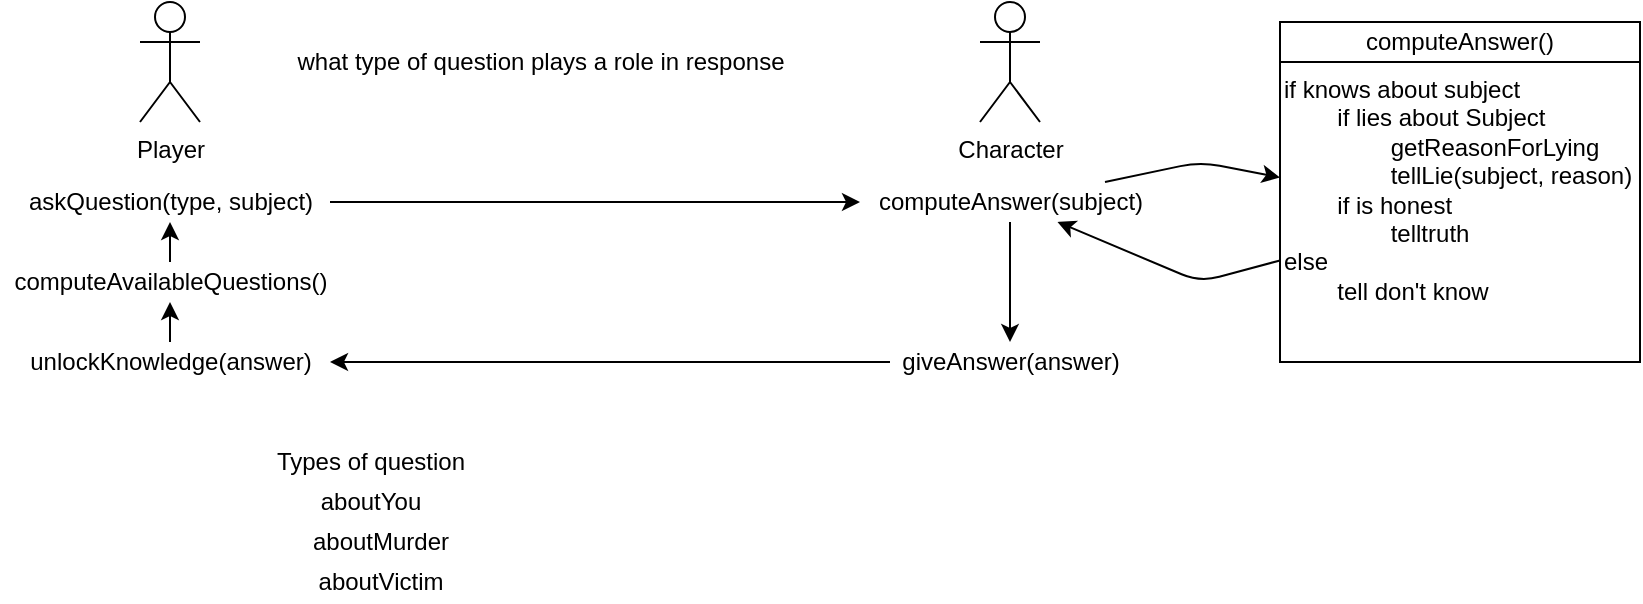 <mxfile>
    <diagram id="CvN3k7Vgaot8AEC8QWJS" name="Page-1">
        <mxGraphModel dx="563" dy="552" grid="1" gridSize="10" guides="1" tooltips="1" connect="1" arrows="1" fold="1" page="1" pageScale="1" pageWidth="850" pageHeight="1100" math="0" shadow="0">
            <root>
                <mxCell id="0"/>
                <mxCell id="1" parent="0"/>
                <mxCell id="19" value="Player" style="shape=umlActor;verticalLabelPosition=bottom;verticalAlign=top;html=1;outlineConnect=0;" vertex="1" parent="1">
                    <mxGeometry x="80" y="80" width="30" height="60" as="geometry"/>
                </mxCell>
                <mxCell id="20" value="Character" style="shape=umlActor;verticalLabelPosition=bottom;verticalAlign=top;html=1;outlineConnect=0;" vertex="1" parent="1">
                    <mxGeometry x="500" y="80" width="30" height="60" as="geometry"/>
                </mxCell>
                <mxCell id="24" style="edgeStyle=none;html=1;" edge="1" parent="1" source="21" target="23">
                    <mxGeometry relative="1" as="geometry"/>
                </mxCell>
                <mxCell id="21" value="askQuestion(type, subject)" style="text;html=1;align=center;verticalAlign=middle;resizable=0;points=[];autosize=1;strokeColor=none;fillColor=none;" vertex="1" parent="1">
                    <mxGeometry x="15" y="170" width="160" height="20" as="geometry"/>
                </mxCell>
                <mxCell id="26" style="edgeStyle=none;html=1;" edge="1" parent="1" source="23" target="25">
                    <mxGeometry relative="1" as="geometry"/>
                </mxCell>
                <mxCell id="34" style="edgeStyle=none;html=1;" edge="1" parent="1" source="23" target="33">
                    <mxGeometry relative="1" as="geometry">
                        <Array as="points">
                            <mxPoint x="610" y="160"/>
                        </Array>
                    </mxGeometry>
                </mxCell>
                <mxCell id="23" value="computeAnswer(subject)" style="text;html=1;align=center;verticalAlign=middle;resizable=0;points=[];autosize=1;strokeColor=none;fillColor=none;" vertex="1" parent="1">
                    <mxGeometry x="440" y="170" width="150" height="20" as="geometry"/>
                </mxCell>
                <mxCell id="28" style="edgeStyle=none;html=1;" edge="1" parent="1" source="25" target="27">
                    <mxGeometry relative="1" as="geometry"/>
                </mxCell>
                <mxCell id="25" value="giveAnswer(answer)" style="text;html=1;align=center;verticalAlign=middle;resizable=0;points=[];autosize=1;strokeColor=none;fillColor=none;" vertex="1" parent="1">
                    <mxGeometry x="455" y="250" width="120" height="20" as="geometry"/>
                </mxCell>
                <mxCell id="30" style="edgeStyle=none;html=1;" edge="1" parent="1" source="27" target="29">
                    <mxGeometry relative="1" as="geometry"/>
                </mxCell>
                <mxCell id="27" value="unlockKnowledge(answer)" style="text;html=1;align=center;verticalAlign=middle;resizable=0;points=[];autosize=1;strokeColor=none;fillColor=none;" vertex="1" parent="1">
                    <mxGeometry x="15" y="250" width="160" height="20" as="geometry"/>
                </mxCell>
                <mxCell id="31" style="edgeStyle=none;html=1;" edge="1" parent="1" source="29" target="21">
                    <mxGeometry relative="1" as="geometry"/>
                </mxCell>
                <mxCell id="29" value="computeAvailableQuestions()" style="text;html=1;align=center;verticalAlign=middle;resizable=0;points=[];autosize=1;strokeColor=none;fillColor=none;" vertex="1" parent="1">
                    <mxGeometry x="10" y="210" width="170" height="20" as="geometry"/>
                </mxCell>
                <mxCell id="32" value="computeAnswer()" style="whiteSpace=wrap;html=1;" vertex="1" parent="1">
                    <mxGeometry x="650" y="90" width="180" height="20" as="geometry"/>
                </mxCell>
                <mxCell id="35" style="edgeStyle=none;html=1;" edge="1" parent="1" source="33" target="23">
                    <mxGeometry relative="1" as="geometry">
                        <Array as="points">
                            <mxPoint x="610" y="220"/>
                        </Array>
                    </mxGeometry>
                </mxCell>
                <mxCell id="33" value="if knows about subject&lt;br&gt;&lt;span style=&quot;white-space: pre&quot;&gt;&#9;&lt;/span&gt;if lies about Subject&lt;br&gt;&lt;span style=&quot;white-space: pre&quot;&gt;&#9;&lt;/span&gt;&lt;span style=&quot;white-space: pre&quot;&gt;&#9;&lt;/span&gt;getReasonForLying&lt;br&gt;&lt;span style=&quot;white-space: pre&quot;&gt;&#9;&lt;/span&gt;&lt;span style=&quot;white-space: pre&quot;&gt;&#9;&lt;/span&gt;tellLie(subject, reason)&lt;br&gt;&lt;span style=&quot;white-space: pre&quot;&gt;&#9;&lt;/span&gt;if is honest&lt;br&gt;&lt;span style=&quot;white-space: pre&quot;&gt;&#9;&lt;/span&gt;&lt;span style=&quot;white-space: pre&quot;&gt;&#9;&lt;/span&gt;telltruth&lt;br&gt;else&lt;br&gt;&lt;span style=&quot;white-space: pre&quot;&gt;&#9;&lt;/span&gt;tell don't know" style="whiteSpace=wrap;html=1;align=left;verticalAlign=top;" vertex="1" parent="1">
                    <mxGeometry x="650" y="110" width="180" height="150" as="geometry"/>
                </mxCell>
                <mxCell id="36" value="what type of question plays a role in response" style="text;html=1;align=center;verticalAlign=middle;resizable=0;points=[];autosize=1;strokeColor=none;fillColor=none;" vertex="1" parent="1">
                    <mxGeometry x="150" y="100" width="260" height="20" as="geometry"/>
                </mxCell>
                <mxCell id="37" value="Types of question" style="text;html=1;align=center;verticalAlign=middle;resizable=0;points=[];autosize=1;strokeColor=none;fillColor=none;" vertex="1" parent="1">
                    <mxGeometry x="140" y="300" width="110" height="20" as="geometry"/>
                </mxCell>
                <mxCell id="38" value="aboutYou" style="text;html=1;align=center;verticalAlign=middle;resizable=0;points=[];autosize=1;strokeColor=none;fillColor=none;" vertex="1" parent="1">
                    <mxGeometry x="160" y="320" width="70" height="20" as="geometry"/>
                </mxCell>
                <mxCell id="39" value="aboutMurder" style="text;html=1;align=center;verticalAlign=middle;resizable=0;points=[];autosize=1;strokeColor=none;fillColor=none;" vertex="1" parent="1">
                    <mxGeometry x="160" y="340" width="80" height="20" as="geometry"/>
                </mxCell>
                <mxCell id="40" value="aboutVictim" style="text;html=1;align=center;verticalAlign=middle;resizable=0;points=[];autosize=1;strokeColor=none;fillColor=none;" vertex="1" parent="1">
                    <mxGeometry x="160" y="360" width="80" height="20" as="geometry"/>
                </mxCell>
            </root>
        </mxGraphModel>
    </diagram>
</mxfile>